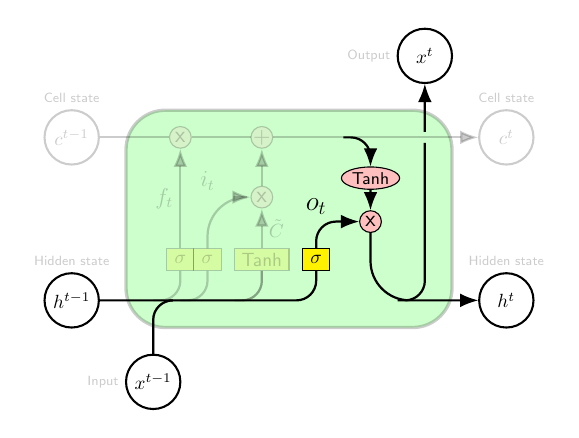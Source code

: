 % used to avoid putting the same thing several times...
% Command \empt{var1}{var2}
    \begin{tikzpicture}[
    % GLOBAL CFG
    font=\sf \scriptsize,
    >=LaTeX,
    scale = 0.69,
    every node/.style={scale=0.69},
    % Styles
    cell/.style={% For the main box
        rectangle, 
        rounded corners=5mm, 
        draw,
        very thick,
        },
    operator/.style={%For operators like +  and  x
        circle,
        draw,
        inner sep=-0.5pt,
        minimum height =.4cm,
        },
    function/.style={%For functions
        ellipse,
        draw,
        inner sep=1pt
        },
    ct/.style={% For external inputs and outputs
        circle,
        draw,
        line width = .75pt,
        minimum width=1cm,
        inner sep=1pt,
        },
    gt/.style={% For internal inputs
        rectangle,
        draw,
        minimum width=5mm,
        minimum height=4mm,
        inner sep=1pt
        },
    mylabel/.style={% something new that I have learned
        font=\scriptsize\sffamily ,
        opacity = 0.2]
        },
    ArrowC1/.style={% Arrows with rounded corners
        rounded corners=.25cm,
        thick,
        },
    ArrowC2/.style={% Arrows with big rounded corners
        rounded corners=.5cm,
        thick,
        },
    ]

%Start drawing the thing...    
    % Draw the cell: 
    \node [cell, minimum height =4cm, minimum width=6cm, fill = green
    , opacity=0.2] at (0,0){} ;

    % Draw inputs named ibox#
    \node [gt, fill = yellow, opacity = 0.2] (ibox1) at (-2,-0.75) {\normalsize $\sigma$}; % first sigma
    \node [gt, fill = yellow, opacity = 0.2] (ibox2) at (-1.5,-0.75) {\normalsize $\sigma$}; % second sigma
    \node [gt, minimum width=1cm, fill = yellow, opacity = .2] (ibox3) at (-0.5,-0.75) {\normalsize Tanh}; % 
    \node [gt, fill = yellow, opacity = 1.0] (ibox4) at (0.5,-0.75) {\normalsize $\sigma$}; % last sigmoid

    % Draw opérators   named mux# , add# and func# 
    % $\times$ istenfor x?
    \node [operator, fill = pink, opacity = 0.2] (mux1) at (-2,1.5) {\large x}; % cell state x
    \node [operator, fill = pink, opacity = 0.2] (add1) at (-0.5,1.5) {\large +}; % cell state +
    \node [operator, fill = pink, opacity = 0.2] (mux2) at (-0.5,0.4) {\large x}; %  (-0.5,0) between input an C tilde
    \node [operator, fill = pink, opacity = 1.0] (mux3) at (1.5,-0.05) {\large x};
    \node [function, fill = pink, opacity = 1.0] (func1) at (1.5,0.75) {\small Tanh};

    % Draw External inputs? named as basis c,h,x
    %\node[ct, label={[mylabel]Cell state}] (c) at (-4,1.5) {\empt{c}{t-1}};
    %\node[ct, label={[mylabel]Hidden state}, fill = purple, opacity =0.3] (h) at (-4,-1.5) {\empt{h}{t-1}};
    %\node[ct, label={[mylabel]left:Input}, fill = blue, opacity =0.3] (x) at (-2.5,-3) {\empt{x}{t}};
    
    % Removed labels , fill = purple, opacity =0.3
    \node[ct, label={[mylabel]Cell state}, opacity = 0.2] (c) at (-4,1.5) {\normalsize $c^{t-1}$};
    \node[ct, label={[mylabel]Hidden state}, opacity = 1.] (h) at (-4,-1.5) {\normalsize $h^{t-1}$};
    %\node[ct, label={[mylabel]left:Output}, opacity = 1.0] (x) at (-2.5,-3) {\normalsize $x^{t}$};
    \node[ct, label={[mylabel]left:Input}, opacity = 1.0] (x) at (-2.5,-3) {\normalsize $x^{t-1}$};

    % Draw External outputs? named as basis c2,h2,x2
    \node[ct, label={[mylabel]Cell state}, opacity = 0.2] (c2) at (4,1.5) {\normalsize $c^{t}$};
    \node[ct, label={[mylabel]Hidden state}, opacity = 1.0] (h2) at (4,-1.5) {\normalsize $h^{t}$};
    \node[ct, label={[mylabel]left:Output}, opacity = 1.] (x2) at (2.5,3) {\normalsize $x^{t}$};
    
    % Start connecting all.
    
    % Intersections and displacements are used. 
    % Drawing arrows    
    \draw [->, ArrowC1, opacity = 0.2] (c) -- (mux1) -- (add1) -- (c2);

    % Inputs
    \draw [ArrowC1, opacity = 1.0] (h) -| (ibox4); % to last? sigmoid
    %\draw [ArrowC1, opasity = 0.2] (h) -| (ibox2); % to second sigmoid
    \draw [ArrowC1, opacity = 0.2] (h -| ibox1)++(-0.5,0) -| (ibox1); % to second sigmoid
    \draw [ArrowC1, opacity = 1.0] (x -| h2)++(-6.2, 1.5) -| (x); % input to first sigmoid
    \draw [ArrowC1, opacity = 0.2] (h -| ibox2)++(-0.5,0) -| (ibox2); % to second sigmoid
    \draw [ArrowC1, opacity = 0.2] (h -| ibox3)++(-0.5,0) -| (ibox3); % to tanh
    \draw [ArrowC1, opacity = 0.2] (x) -- (x |- h)-| (ibox3); % inout to tanh

    % Internal - possibility , rotate = 90
    \draw [->, ArrowC2, opacity = 0.2] (ibox1) -- (mux1) node[midway, left] {\large $f_t$};
    \draw [->, ArrowC2, opacity = 0.2] (ibox2) |- (mux2) node[midway, above] {\large $i_t$};
    \draw [->, ArrowC2, opacity = 0.2] (ibox3) -- (mux2) node[midway, right] {\normalsize $\Tilde{C}$};
    \draw [->, ArrowC1  , opacity = 1.0] (ibox4) |- (mux3) node[midway, above] {\Large $o_t$}; % O_t
    \draw [->, ArrowC2, opacity = .2] (mux2) -- (add1);
    
    \draw [->, ArrowC1, opacity  = 1.0] (add1 -| func1)++(-0.5,0) -| (func1); % node[midway, above] {d};
    \draw [->, ArrowC2, opacity = 1.0] (func1) -- (mux3) ;

    %Outputs
    \draw [->, ArrowC2, opacity=1.0] (mux3) |- (h2) ;
    \draw (c2 -| x2) ++(0,-0.1) coordinate (i1);
    \draw [-, ArrowC1, opacity=1.0] (h2 -| x2)++(-0.5,0) -| (i1);
    \draw [->, ArrowC2, opacity=1.0] (i1)++(0,0.2) -- (x2) ;
\end{tikzpicture}